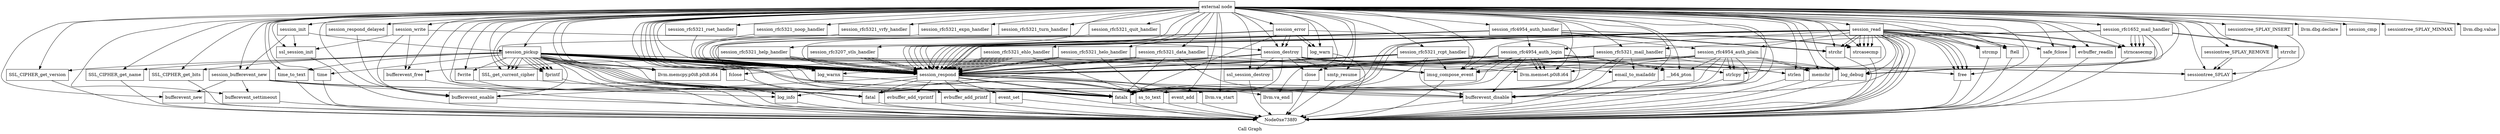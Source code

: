 digraph "Call Graph" {
	label="Call Graph";

	Node0xe738c0 [shape=record,label="{external node}"];
	Node0xe738c0 -> Node0xe73920;
	Node0xe738c0 -> Node0xe77500;
	Node0xe738c0 -> Node0xe73950;
	Node0xe738c0 -> Node0xe81aa0;
	Node0xe738c0 -> Node0xe81870;
	Node0xe738c0 -> Node0xe811e0;
	Node0xe738c0 -> Node0xe806f0;
	Node0xe738c0 -> Node0xe80650;
	Node0xe738c0 -> Node0xe801a0;
	Node0xe738c0 -> Node0xe7fed0;
	Node0xe738c0 -> Node0xe7f2f0;
	Node0xe738c0 -> Node0xe7f250;
	Node0xe738c0 -> Node0xe7eb20;
	Node0xe738c0 -> Node0xe78f90;
	Node0xe738c0 -> Node0xe78ef0;
	Node0xe738c0 -> Node0xe76ba0;
	Node0xe738c0 -> Node0xe816b0;
	Node0xe738c0 -> Node0xfe9ec0;
	Node0xe738c0 -> Node0xe73980;
	Node0xe738c0 -> Node0xe80830;
	Node0xe738c0 -> Node0xe817d0;
	Node0xe738c0 -> Node0xfe9ef0;
	Node0xe738c0 -> Node0xe809e0;
	Node0xe738c0 -> Node0xe73db0;
	Node0xe738c0 -> Node0xe739b0;
	Node0xe738c0 -> Node0xe812f0;
	Node0xe738c0 -> Node0xe81280;
	Node0xe738c0 -> Node0xe80ff0;
	Node0xe738c0 -> Node0xe81020;
	Node0xe738c0 -> Node0xe78e40;
	Node0xe738c0 -> Node0xe80120;
	Node0xe738c0 -> Node0xe78e70;
	Node0xe738c0 -> Node0xe81640;
	Node0xe738c0 -> Node0xe81dd0;
	Node0xe738c0 -> Node0xe80e70;
	Node0xe738c0 -> Node0xe80f10;
	Node0xe738c0 -> Node0xe80510;
	Node0xe738c0 -> Node0xe7fab0;
	Node0xe738c0 -> Node0xff2040;
	Node0xe738c0 -> Node0xfdf730;
	Node0xe738c0 -> Node0xe80580;
	Node0xe738c0 -> Node0xfdf700;
	Node0xe738c0 -> Node0xe7f7e0;
	Node0xe738c0 -> Node0xe821a0;
	Node0xe738c0 -> Node0xe70c30;
	Node0xe738c0 -> Node0xe7e9e0;
	Node0xe738c0 -> Node0xe7f850;
	Node0xe738c0 -> Node0xe7eaa0;
	Node0xe738c0 -> Node0xe7f880;
	Node0xe738c0 -> Node0xff0280;
	Node0xe738c0 -> Node0xe7f8b0;
	Node0xe738c0 -> Node0xff0320;
	Node0xe738c0 -> Node0xe70d90;
	Node0xe738c0 -> Node0xe70f70;
	Node0xe738c0 -> Node0xe70f00;
	Node0xe738c0 -> Node0xe71080;
	Node0xe738c0 -> Node0xe814b0;
	Node0xe738c0 -> Node0xe71530;
	Node0xe738c0 -> Node0xff0450;
	Node0xe738c0 -> Node0xe82470;
	Node0xe738c0 -> Node0xff0520;
	Node0xe738c0 -> Node0xe82a50;
	Node0xe738c0 -> Node0xf62b60;
	Node0xe738c0 -> Node0xe73cf0;
	Node0xe738c0 -> Node0xe7f400;
	Node0xe738c0 -> Node0xe78a80;
	Node0xe738c0 -> Node0xe78af0;
	Node0xe738c0 -> Node0xe81140;
	Node0xe738c0 -> Node0xe7e8f0;
	Node0xe738c0 -> Node0xe788b0;
	Node0xe738c0 -> Node0xe747c0;
	Node0xe738c0 -> Node0xf62c30;
	Node0xe738c0 -> Node0xf62bc0;
	Node0xe738c0 -> Node0xe739e0;
	Node0xe738c0 -> Node0xe7f3d0;
	Node0xe738c0 -> Node0xe80d30;
	Node0xe738c0 -> Node0xe7e7b0;
	Node0xe738c0 -> Node0xff0fe0;
	Node0xe738c0 -> Node0xe800b0;
	Node0xe82a50 [shape=record,label="{sessiontree_SPLAY}"];
	Node0xf62b60 [shape=record,label="{sessiontree_SPLAY_MINMAX}"];
	Node0xe73cf0 [shape=record,label="{log_warn}"];
	Node0xe73cf0 -> Node0xe738f0;
	Node0xff9f30 [shape=record,label="{session_rfc4954_auth_plain}"];
	Node0xff9f30 -> Node0xe73980;
	Node0xff9f30 -> Node0xf62c30;
	Node0xff9f30 -> Node0xf62bc0;
	Node0xff9f30 -> Node0xe739e0;
	Node0xff9f30 -> Node0xf62bc0;
	Node0xff9f30 -> Node0xe739e0;
	Node0xff9f30 -> Node0xe817d0;
	Node0xff9f30 -> Node0xe814b0;
	Node0xff9f30 -> Node0xe821a0;
	Node0xff9f30 -> Node0xe81640;
	Node0xff9f30 -> Node0xfe9ec0;
	Node0xff9f30 -> Node0xe73980;
	Node0xfe4e60 [shape=record,label="{session_rfc4954_auth_login}"];
	Node0xfe4e60 -> Node0xe73980;
	Node0xfe4e60 -> Node0xe81640;
	Node0xfe4e60 -> Node0xf62c30;
	Node0xfe4e60 -> Node0xe73980;
	Node0xfe4e60 -> Node0xe81640;
	Node0xfe4e60 -> Node0xf62c30;
	Node0xfe4e60 -> Node0xe817d0;
	Node0xfe4e60 -> Node0xe814b0;
	Node0xfe4e60 -> Node0xe821a0;
	Node0xfe4e60 -> Node0xe81640;
	Node0xfe4e60 -> Node0xfe9ec0;
	Node0xfe4e60 -> Node0xe73980;
	Node0xe7f400 [shape=record,label="{strcmp}"];
	Node0xe7f400 -> Node0xe738f0;
	Node0xe78a80 [shape=record,label="{ftell}"];
	Node0xe78a80 -> Node0xe738f0;
	Node0xe73920 [shape=record,label="{session_rfc5321_helo_handler}"];
	Node0xe73920 -> Node0xe73980;
	Node0xe73920 -> Node0xe739e0;
	Node0xe73920 -> Node0xe73980;
	Node0xe73920 -> Node0xe739b0;
	Node0xe73920 -> Node0xe73980;
	Node0xe77500 [shape=record,label="{session_rfc5321_ehlo_handler}"];
	Node0xe77500 -> Node0xe73980;
	Node0xe77500 -> Node0xe739e0;
	Node0xe77500 -> Node0xe73980;
	Node0xe77500 -> Node0xe739b0;
	Node0xe77500 -> Node0xe73980;
	Node0xe77500 -> Node0xe73980;
	Node0xe77500 -> Node0xe73980;
	Node0xe77500 -> Node0xe73980;
	Node0xe77500 -> Node0xe73980;
	Node0xe77500 -> Node0xe73980;
	Node0xe77500 -> Node0xe73980;
	Node0xe73950 [shape=record,label="{session_rfc5321_rset_handler}"];
	Node0xe73950 -> Node0xe73980;
	Node0xe81aa0 [shape=record,label="{session_rfc5321_noop_handler}"];
	Node0xe81aa0 -> Node0xe73980;
	Node0xe81870 [shape=record,label="{session_rfc5321_data_handler}"];
	Node0xe81870 -> Node0xe73980;
	Node0xe81870 -> Node0xe73980;
	Node0xe81870 -> Node0xe73980;
	Node0xe81870 -> Node0xe817d0;
	Node0xe81870 -> Node0xe814b0;
	Node0xe81870 -> Node0xe821a0;
	Node0xe811e0 [shape=record,label="{session_rfc5321_mail_handler}"];
	Node0xe811e0 -> Node0xe73980;
	Node0xe811e0 -> Node0xe73980;
	Node0xe811e0 -> Node0xe81140;
	Node0xe811e0 -> Node0xe80d30;
	Node0xe811e0 -> Node0xe73980;
	Node0xe811e0 -> Node0xe809e0;
	Node0xe811e0 -> Node0xe80830;
	Node0xe811e0 -> Node0xe817d0;
	Node0xe811e0 -> Node0xe814b0;
	Node0xe811e0 -> Node0xe821a0;
	Node0xe806f0 [shape=record,label="{session_rfc5321_rcpt_handler}"];
	Node0xe806f0 -> Node0xe73980;
	Node0xe806f0 -> Node0xe73980;
	Node0xe806f0 -> Node0xe81140;
	Node0xe806f0 -> Node0xe80d30;
	Node0xe806f0 -> Node0xe73980;
	Node0xe806f0 -> Node0xe817d0;
	Node0xe806f0 -> Node0xe814b0;
	Node0xe806f0 -> Node0xe821a0;
	Node0xe80650 [shape=record,label="{session_rfc5321_vrfy_handler}"];
	Node0xe80650 -> Node0xe73980;
	Node0xe801a0 [shape=record,label="{session_rfc5321_expn_handler}"];
	Node0xe801a0 -> Node0xe73980;
	Node0xe7fed0 [shape=record,label="{session_rfc5321_turn_handler}"];
	Node0xe7fed0 -> Node0xe73980;
	Node0xe7f2f0 [shape=record,label="{session_rfc5321_help_handler}"];
	Node0xe7f2f0 -> Node0xe73980;
	Node0xe7f2f0 -> Node0xe73980;
	Node0xe7f2f0 -> Node0xe73980;
	Node0xe7f2f0 -> Node0xe73980;
	Node0xe7f250 [shape=record,label="{session_rfc5321_quit_handler}"];
	Node0xe7f250 -> Node0xe73980;
	Node0xe7eb20 [shape=record,label="{session_rfc1652_mail_handler}"];
	Node0xe7eb20 -> Node0xe73980;
	Node0xe7eb20 -> Node0xe7e7b0;
	Node0xe7eb20 -> Node0xe7e8f0;
	Node0xe7eb20 -> Node0xe80830;
	Node0xe7eb20 -> Node0xe7e8f0;
	Node0xe7eb20 -> Node0xe80830;
	Node0xe7eb20 -> Node0xe7e8f0;
	Node0xe7eb20 -> Node0xe7e8f0;
	Node0xe7eb20 -> Node0xe73980;
	Node0xe7eb20 -> Node0xe7e7b0;
	Node0xe7eb20 -> Node0xe811e0;
	Node0xe78f90 [shape=record,label="{session_rfc3207_stls_handler}"];
	Node0xe78f90 -> Node0xe73980;
	Node0xe78f90 -> Node0xe73980;
	Node0xe78f90 -> Node0xe73980;
	Node0xe78f90 -> Node0xe73980;
	Node0xe78ef0 [shape=record,label="{session_rfc4954_auth_handler}"];
	Node0xe78ef0 -> Node0xe73980;
	Node0xe78ef0 -> Node0xe73980;
	Node0xe78ef0 -> Node0xe73980;
	Node0xe78ef0 -> Node0xe73980;
	Node0xe78ef0 -> Node0xe788b0;
	Node0xe78ef0 -> Node0xe788b0;
	Node0xe78ef0 -> Node0xe747c0;
	Node0xe78ef0 -> Node0xff9f30;
	Node0xe78ef0 -> Node0xe747c0;
	Node0xe78ef0 -> Node0xfe4e60;
	Node0xe78ef0 -> Node0xe73980;
	Node0xe76ba0 [shape=record,label="{session_pickup}"];
	Node0xe76ba0 -> Node0xfe9ec0;
	Node0xe76ba0 -> Node0xe73980;
	Node0xe76ba0 -> Node0xe80830;
	Node0xe76ba0 -> Node0xe73980;
	Node0xe76ba0 -> Node0xe817d0;
	Node0xe76ba0 -> Node0xfe9ef0;
	Node0xe76ba0 -> Node0xe73980;
	Node0xe76ba0 -> Node0xe73980;
	Node0xe76ba0 -> Node0xe817d0;
	Node0xe76ba0 -> Node0xe73980;
	Node0xe76ba0 -> Node0xe809e0;
	Node0xe76ba0 -> Node0xe817d0;
	Node0xe76ba0 -> Node0xe814b0;
	Node0xe76ba0 -> Node0xe821a0;
	Node0xe76ba0 -> Node0xe817d0;
	Node0xe76ba0 -> Node0xe73980;
	Node0xe76ba0 -> Node0xe817d0;
	Node0xe76ba0 -> Node0xe73980;
	Node0xe76ba0 -> Node0xe809e0;
	Node0xe76ba0 -> Node0xe73980;
	Node0xe76ba0 -> Node0xe73980;
	Node0xe76ba0 -> Node0xe739b0;
	Node0xe76ba0 -> Node0xe73db0;
	Node0xe76ba0 -> Node0xe73db0;
	Node0xe76ba0 -> Node0xe81280;
	Node0xe76ba0 -> Node0xe812f0;
	Node0xe76ba0 -> Node0xe81280;
	Node0xe76ba0 -> Node0xe80ff0;
	Node0xe76ba0 -> Node0xe81280;
	Node0xe76ba0 -> Node0xe81020;
	Node0xe76ba0 -> Node0xe73db0;
	Node0xe76ba0 -> Node0xe73db0;
	Node0xe76ba0 -> Node0xe800b0;
	Node0xe76ba0 -> Node0xe80120;
	Node0xe76ba0 -> Node0xe78e40;
	Node0xe76ba0 -> Node0xe73db0;
	Node0xe76ba0 -> Node0xe73980;
	Node0xe76ba0 -> Node0xe739b0;
	Node0xe76ba0 -> Node0xe78e70;
	Node0xe76ba0 -> Node0xe81640;
	Node0xe76ba0 -> Node0xfe9ec0;
	Node0xe816b0 [shape=record,label="{llvm.dbg.declare}"];
	Node0xfe9ec0 [shape=record,label="{fatal}"];
	Node0xfe9ec0 -> Node0xe738f0;
	Node0xe73980 [shape=record,label="{session_respond}"];
	Node0xe73980 -> Node0xe70d90;
	Node0xe73980 -> Node0xe70f70;
	Node0xe73980 -> Node0xe70f00;
	Node0xe73980 -> Node0xfe9ec0;
	Node0xe73980 -> Node0xe71080;
	Node0xe73980 -> Node0xe814b0;
	Node0xe73980 -> Node0xe739b0;
	Node0xe73980 -> Node0xe78e70;
	Node0xe73980 -> Node0xe817d0;
	Node0xe73980 -> Node0xe817d0;
	Node0xe73980 -> Node0xe71530;
	Node0xe73980 -> Node0xe82470;
	Node0xe73980 -> Node0xfe9ef0;
	Node0xe80830 [shape=record,label="{log_debug}"];
	Node0xe80830 -> Node0xe738f0;
	Node0xe817d0 [shape=record,label="{fatalx}"];
	Node0xe817d0 -> Node0xe738f0;
	Node0xfe9ef0 [shape=record,label="{bufferevent_enable}"];
	Node0xfe9ef0 -> Node0xe738f0;
	Node0xe809e0 [shape=record,label="{llvm.memcpy.p0i8.p0i8.i64}"];
	Node0xe78af0 [shape=record,label="{safe_fclose}"];
	Node0xe78af0 -> Node0xe738f0;
	Node0xe81140 [shape=record,label="{strlen}"];
	Node0xe81140 -> Node0xe738f0;
	Node0xe7e8f0 [shape=record,label="{strncasecmp}"];
	Node0xe7e8f0 -> Node0xe738f0;
	Node0xe788b0 [shape=record,label="{strchr}"];
	Node0xe788b0 -> Node0xe738f0;
	Node0xe747c0 [shape=record,label="{strcasecmp}"];
	Node0xe747c0 -> Node0xe738f0;
	Node0xf62c30 [shape=record,label="{__b64_pton}"];
	Node0xf62c30 -> Node0xe738f0;
	Node0xf62bc0 [shape=record,label="{memchr}"];
	Node0xf62bc0 -> Node0xe738f0;
	Node0xe739e0 [shape=record,label="{strlcpy}"];
	Node0xe739e0 -> Node0xe738f0;
	Node0xe7f3d0 [shape=record,label="{evbuffer_readln}"];
	Node0xe7f3d0 -> Node0xe738f0;
	Node0xe80d30 [shape=record,label="{email_to_mailaddr}"];
	Node0xe80d30 -> Node0xe738f0;
	Node0xe7e7b0 [shape=record,label="{strrchr}"];
	Node0xe7e7b0 -> Node0xe738f0;
	Node0xff0fe0 [shape=record,label="{llvm.dbg.value}"];
	Node0xe800b0 [shape=record,label="{fwrite}"];
	Node0xe800b0 -> Node0xe738f0;
	Node0xe73db0 [shape=record,label="{fprintf}"];
	Node0xe73db0 -> Node0xe738f0;
	Node0xe739b0 [shape=record,label="{ss_to_text}"];
	Node0xe739b0 -> Node0xe738f0;
	Node0xe812f0 [shape=record,label="{SSL_CIPHER_get_version}"];
	Node0xe812f0 -> Node0xe738f0;
	Node0xe81280 [shape=record,label="{SSL_get_current_cipher}"];
	Node0xe81280 -> Node0xe738f0;
	Node0xe80ff0 [shape=record,label="{SSL_CIPHER_get_name}"];
	Node0xe80ff0 -> Node0xe738f0;
	Node0xe81020 [shape=record,label="{SSL_CIPHER_get_bits}"];
	Node0xe81020 -> Node0xe738f0;
	Node0xe78e40 [shape=record,label="{time_to_text}"];
	Node0xe78e40 -> Node0xe738f0;
	Node0xe80120 [shape=record,label="{time}"];
	Node0xe80120 -> Node0xe738f0;
	Node0xe78e70 [shape=record,label="{log_info}"];
	Node0xe78e70 -> Node0xe738f0;
	Node0xe81640 [shape=record,label="{llvm.memset.p0i8.i64}"];
	Node0xe81dd0 [shape=record,label="{session_init}"];
	Node0xe81dd0 -> Node0xe80e70;
	Node0xe81dd0 -> Node0xe80f10;
	Node0xe81dd0 -> Node0xe76ba0;
	Node0xe80e70 [shape=record,label="{ssl_session_init}"];
	Node0xe80e70 -> Node0xe738f0;
	Node0xe80f10 [shape=record,label="{session_bufferevent_new}"];
	Node0xe80f10 -> Node0xe817d0;
	Node0xe80f10 -> Node0xe817d0;
	Node0xe80f10 -> Node0xe80510;
	Node0xe80f10 -> Node0xfe9ec0;
	Node0xe80f10 -> Node0xe80580;
	Node0xe80510 [shape=record,label="{bufferevent_new}"];
	Node0xe80510 -> Node0xe738f0;
	Node0xe7fab0 [shape=record,label="{session_read}"];
	Node0xe7fab0 -> Node0xe7f3d0;
	Node0xe7fab0 -> Node0xe73980;
	Node0xe7fab0 -> Node0xe817d0;
	Node0xe7fab0 -> Node0xe73980;
	Node0xe7fab0 -> Node0xe7f400;
	Node0xe7fab0 -> Node0xe7f3d0;
	Node0xe7fab0 -> Node0xe73980;
	Node0xe7fab0 -> Node0xe7f8b0;
	Node0xe7fab0 -> Node0xe7f8b0;
	Node0xe7fab0 -> Node0xff9f30;
	Node0xe7fab0 -> Node0xfe4e60;
	Node0xe7fab0 -> Node0xe7e8f0;
	Node0xe7fab0 -> Node0xe7e8f0;
	Node0xe7fab0 -> Node0xe788b0;
	Node0xe7fab0 -> Node0xe788b0;
	Node0xe7fab0 -> Node0xe80830;
	Node0xe7fab0 -> Node0xe747c0;
	Node0xe7fab0 -> Node0xe738f0;
	Node0xe7fab0 -> Node0xe747c0;
	Node0xe7fab0 -> Node0xe738f0;
	Node0xe7fab0 -> Node0xe747c0;
	Node0xe7fab0 -> Node0xe738f0;
	Node0xe7fab0 -> Node0xe747c0;
	Node0xe7fab0 -> Node0xe738f0;
	Node0xe7fab0 -> Node0xe73980;
	Node0xe7fab0 -> Node0xe7f400;
	Node0xe7fab0 -> Node0xe78a80;
	Node0xe7fab0 -> Node0xe78af0;
	Node0xe7fab0 -> Node0xe73980;
	Node0xe7fab0 -> Node0xe73980;
	Node0xe7fab0 -> Node0xe817d0;
	Node0xe7fab0 -> Node0xe814b0;
	Node0xe7fab0 -> Node0xe821a0;
	Node0xe7fab0 -> Node0xe81140;
	Node0xe7fab0 -> Node0xe78a80;
	Node0xe7fab0 -> Node0xe73db0;
	Node0xe7fab0 -> Node0xe817d0;
	Node0xe7fab0 -> Node0xe7f8b0;
	Node0xe7fab0 -> Node0xe73980;
	Node0xe7fab0 -> Node0xe7f8b0;
	Node0xff2040 [shape=record,label="{session_write}"];
	Node0xff2040 -> Node0xfdf700;
	Node0xff2040 -> Node0xe7e9e0;
	Node0xff2040 -> Node0xe80e70;
	Node0xff2040 -> Node0xfe9ef0;
	Node0xfdf730 [shape=record,label="{session_error}"];
	Node0xfdf730 -> Node0xe739b0;
	Node0xfdf730 -> Node0xe7eaa0;
	Node0xfdf730 -> Node0xe73cf0;
	Node0xfdf730 -> Node0xfdf700;
	Node0xfdf730 -> Node0xe7eaa0;
	Node0xfdf730 -> Node0xe73cf0;
	Node0xfdf730 -> Node0xfdf700;
	Node0xfdf730 -> Node0xe817d0;
	Node0xe80580 [shape=record,label="{bufferevent_settimeout}"];
	Node0xe80580 -> Node0xe738f0;
	Node0xfdf700 [shape=record,label="{session_destroy}"];
	Node0xfdf700 -> Node0xe80830;
	Node0xfdf700 -> Node0xe817d0;
	Node0xfdf700 -> Node0xe7f7e0;
	Node0xfdf700 -> Node0xe821a0;
	Node0xfdf700 -> Node0xe70c30;
	Node0xfdf700 -> Node0xe7e9e0;
	Node0xfdf700 -> Node0xe7f850;
	Node0xfdf700 -> Node0xfe9ec0;
	Node0xfdf700 -> Node0xe7eaa0;
	Node0xfdf700 -> Node0xe7f880;
	Node0xfdf700 -> Node0xe82a50;
	Node0xfdf700 -> Node0xe82a50;
	Node0xfdf700 -> Node0xe7f8b0;
	Node0xe7f7e0 [shape=record,label="{fclose}"];
	Node0xe7f7e0 -> Node0xe738f0;
	Node0xe821a0 [shape=record,label="{imsg_compose_event}"];
	Node0xe821a0 -> Node0xe738f0;
	Node0xe70c30 [shape=record,label="{ssl_session_destroy}"];
	Node0xe70c30 -> Node0xe738f0;
	Node0xe7e9e0 [shape=record,label="{bufferevent_free}"];
	Node0xe7e9e0 -> Node0xe738f0;
	Node0xe7f850 [shape=record,label="{close}"];
	Node0xe7f850 -> Node0xe738f0;
	Node0xe7eaa0 [shape=record,label="{log_warnx}"];
	Node0xe7eaa0 -> Node0xe738f0;
	Node0xe7f880 [shape=record,label="{smtp_resume}"];
	Node0xe7f880 -> Node0xe738f0;
	Node0xff0280 [shape=record,label="{sessiontree_SPLAY_REMOVE}"];
	Node0xff0280 -> Node0xe82a50;
	Node0xff0280 -> Node0xe82a50;
	Node0xe7f8b0 [shape=record,label="{free}"];
	Node0xe7f8b0 -> Node0xe738f0;
	Node0xff0320 [shape=record,label="{session_cmp}"];
	Node0xe70d90 [shape=record,label="{llvm.va_start}"];
	Node0xe70f70 [shape=record,label="{evbuffer_add_vprintf}"];
	Node0xe70f70 -> Node0xe738f0;
	Node0xe70f00 [shape=record,label="{evbuffer_add_printf}"];
	Node0xe70f00 -> Node0xe738f0;
	Node0xe71080 [shape=record,label="{llvm.va_end}"];
	Node0xe814b0 [shape=record,label="{bufferevent_disable}"];
	Node0xe814b0 -> Node0xe738f0;
	Node0xe71530 [shape=record,label="{event_set}"];
	Node0xe71530 -> Node0xe738f0;
	Node0xff0450 [shape=record,label="{session_respond_delayed}"];
	Node0xff0450 -> Node0xfe9ef0;
	Node0xe82470 [shape=record,label="{event_add}"];
	Node0xe82470 -> Node0xe738f0;
	Node0xff0520 [shape=record,label="{sessiontree_SPLAY_INSERT}"];
	Node0xff0520 -> Node0xe82a50;
}
